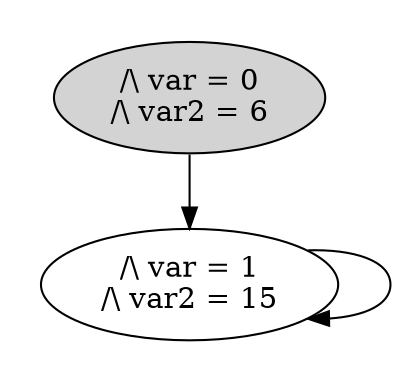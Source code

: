 strict digraph DiskGraph {
nodesep=0.35;
subgraph cluster_graph {
color="white";
3837638350708982126 [label="/\\ var = 0\n/\\ var2 = 6",style = filled]
3837638350708982126 -> 4359217478878002568 [label="",color="black",fontcolor="black"];
4359217478878002568 [label="/\\ var = 1\n/\\ var2 = 15"];
4359217478878002568 -> 4359217478878002568 [label="",color="black",fontcolor="black"];
{rank = same; 3837638350708982126;}
{rank = same; 4359217478878002568;}
}
}